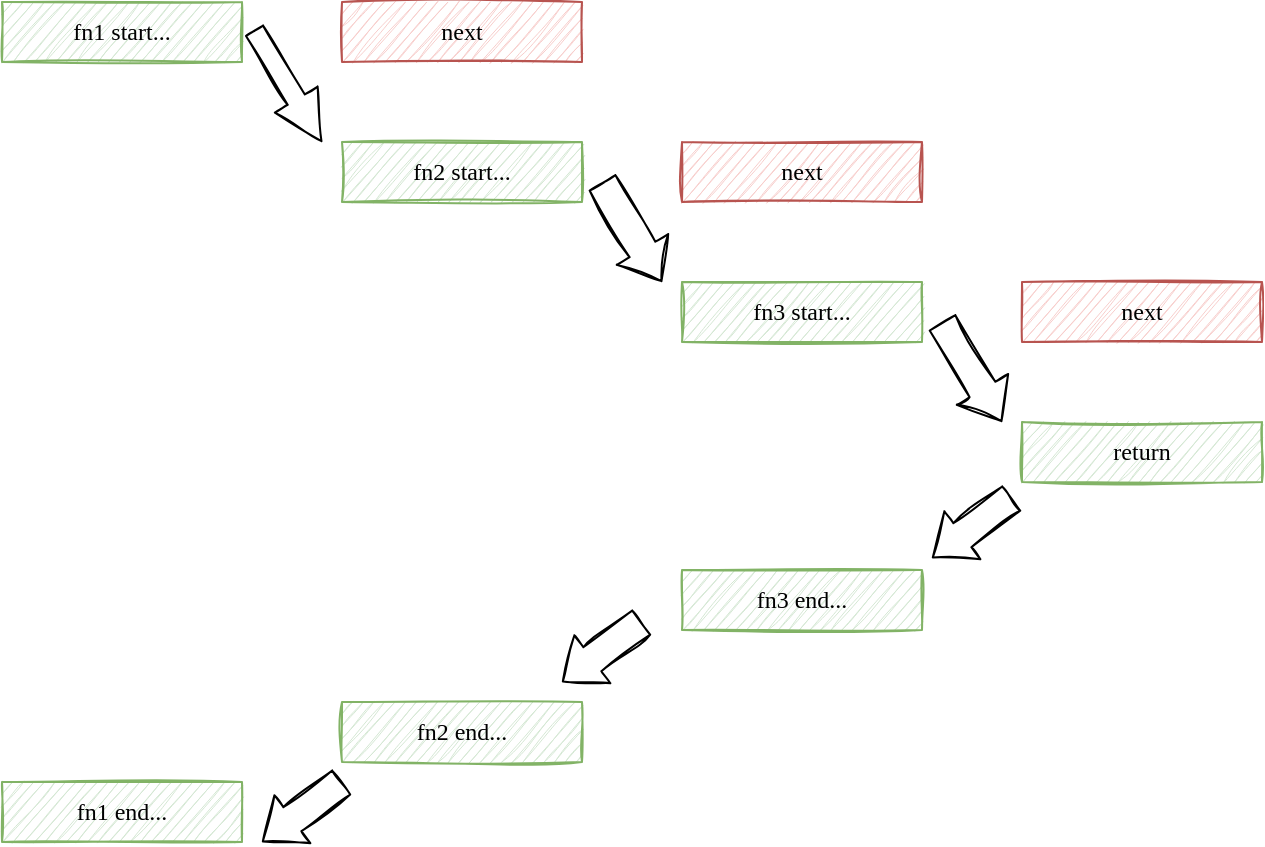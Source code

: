 <mxfile version="19.0.3" type="github">
  <diagram id="cXavkRrdtwPeBTWVCfzo" name="Page-1">
    <mxGraphModel dx="770" dy="535" grid="1" gridSize="10" guides="1" tooltips="1" connect="1" arrows="1" fold="1" page="1" pageScale="1" pageWidth="1169" pageHeight="827" math="0" shadow="0">
      <root>
        <mxCell id="0" />
        <mxCell id="1" parent="0" />
        <mxCell id="rkL-CGtH70exN3sfDx4X-1" value="fn1 start..." style="rounded=0;whiteSpace=wrap;html=1;fontFamily=Comic Sans MS;sketch=1;fillColor=#d5e8d4;strokeColor=#82b366;" vertex="1" parent="1">
          <mxGeometry x="190" y="130" width="120" height="30" as="geometry" />
        </mxCell>
        <mxCell id="rkL-CGtH70exN3sfDx4X-2" value="fn2 start..." style="rounded=0;whiteSpace=wrap;html=1;fontFamily=Comic Sans MS;sketch=1;fillColor=#d5e8d4;strokeColor=#82b366;" vertex="1" parent="1">
          <mxGeometry x="360" y="200" width="120" height="30" as="geometry" />
        </mxCell>
        <mxCell id="rkL-CGtH70exN3sfDx4X-3" value="next" style="rounded=0;whiteSpace=wrap;html=1;fontFamily=Comic Sans MS;sketch=1;fillColor=#f8cecc;strokeColor=#b85450;" vertex="1" parent="1">
          <mxGeometry x="360" y="130" width="120" height="30" as="geometry" />
        </mxCell>
        <mxCell id="rkL-CGtH70exN3sfDx4X-4" value="next" style="rounded=0;whiteSpace=wrap;html=1;fontFamily=Comic Sans MS;sketch=1;fillColor=#f8cecc;strokeColor=#b85450;" vertex="1" parent="1">
          <mxGeometry x="530" y="200" width="120" height="30" as="geometry" />
        </mxCell>
        <mxCell id="rkL-CGtH70exN3sfDx4X-5" value="fn3 start..." style="rounded=0;whiteSpace=wrap;html=1;fontFamily=Comic Sans MS;sketch=1;fillColor=#d5e8d4;strokeColor=#82b366;" vertex="1" parent="1">
          <mxGeometry x="530" y="270" width="120" height="30" as="geometry" />
        </mxCell>
        <mxCell id="rkL-CGtH70exN3sfDx4X-6" value="next" style="rounded=0;whiteSpace=wrap;html=1;fontFamily=Comic Sans MS;sketch=1;fillColor=#f8cecc;strokeColor=#b85450;" vertex="1" parent="1">
          <mxGeometry x="700" y="270" width="120" height="30" as="geometry" />
        </mxCell>
        <mxCell id="rkL-CGtH70exN3sfDx4X-7" value="return" style="rounded=0;whiteSpace=wrap;html=1;fontFamily=Comic Sans MS;sketch=1;fillColor=#d5e8d4;strokeColor=#82b366;" vertex="1" parent="1">
          <mxGeometry x="700" y="340" width="120" height="30" as="geometry" />
        </mxCell>
        <mxCell id="rkL-CGtH70exN3sfDx4X-8" value="fn3 end..." style="rounded=0;whiteSpace=wrap;html=1;fontFamily=Comic Sans MS;sketch=1;fillColor=#d5e8d4;strokeColor=#82b366;" vertex="1" parent="1">
          <mxGeometry x="530" y="414" width="120" height="30" as="geometry" />
        </mxCell>
        <mxCell id="rkL-CGtH70exN3sfDx4X-9" value="fn2 end..." style="rounded=0;whiteSpace=wrap;html=1;fontFamily=Comic Sans MS;sketch=1;fillColor=#d5e8d4;strokeColor=#82b366;" vertex="1" parent="1">
          <mxGeometry x="360" y="480" width="120" height="30" as="geometry" />
        </mxCell>
        <mxCell id="rkL-CGtH70exN3sfDx4X-10" value="fn1 end..." style="rounded=0;whiteSpace=wrap;html=1;fontFamily=Comic Sans MS;sketch=1;fillColor=#d5e8d4;strokeColor=#82b366;" vertex="1" parent="1">
          <mxGeometry x="190" y="520" width="120" height="30" as="geometry" />
        </mxCell>
        <mxCell id="rkL-CGtH70exN3sfDx4X-11" value="" style="shape=flexArrow;endArrow=classic;html=1;rounded=0;sketch=1;fontFamily=Comic Sans MS;curved=1;endWidth=14;endSize=7.77;" edge="1" parent="1">
          <mxGeometry width="50" height="50" relative="1" as="geometry">
            <mxPoint x="316" y="144" as="sourcePoint" />
            <mxPoint x="350" y="200" as="targetPoint" />
          </mxGeometry>
        </mxCell>
        <mxCell id="rkL-CGtH70exN3sfDx4X-12" value="" style="shape=flexArrow;endArrow=classic;html=1;rounded=0;sketch=1;fontFamily=Comic Sans MS;curved=1;endWidth=14;endSize=5.83;width=15;" edge="1" parent="1">
          <mxGeometry width="50" height="50" relative="1" as="geometry">
            <mxPoint x="490" y="220" as="sourcePoint" />
            <mxPoint x="520" y="270" as="targetPoint" />
          </mxGeometry>
        </mxCell>
        <mxCell id="rkL-CGtH70exN3sfDx4X-14" value="" style="shape=flexArrow;endArrow=classic;html=1;rounded=0;sketch=1;fontFamily=Comic Sans MS;curved=1;endWidth=14;endSize=5.83;width=15;" edge="1" parent="1">
          <mxGeometry width="50" height="50" relative="1" as="geometry">
            <mxPoint x="660" y="290" as="sourcePoint" />
            <mxPoint x="690" y="340" as="targetPoint" />
          </mxGeometry>
        </mxCell>
        <mxCell id="rkL-CGtH70exN3sfDx4X-15" value="" style="shape=flexArrow;endArrow=classic;html=1;rounded=0;sketch=1;fontFamily=Comic Sans MS;curved=1;endWidth=14;endSize=5.83;width=15;exitX=0;exitY=1;exitDx=0;exitDy=0;" edge="1" parent="1">
          <mxGeometry width="50" height="50" relative="1" as="geometry">
            <mxPoint x="695" y="378" as="sourcePoint" />
            <mxPoint x="655" y="408" as="targetPoint" />
          </mxGeometry>
        </mxCell>
        <mxCell id="rkL-CGtH70exN3sfDx4X-16" value="" style="shape=flexArrow;endArrow=classic;html=1;rounded=0;sketch=1;fontFamily=Comic Sans MS;curved=1;endWidth=14;endSize=5.83;width=15;exitX=0;exitY=1;exitDx=0;exitDy=0;" edge="1" parent="1">
          <mxGeometry width="50" height="50" relative="1" as="geometry">
            <mxPoint x="510" y="440" as="sourcePoint" />
            <mxPoint x="470" y="470" as="targetPoint" />
          </mxGeometry>
        </mxCell>
        <mxCell id="rkL-CGtH70exN3sfDx4X-17" value="" style="shape=flexArrow;endArrow=classic;html=1;rounded=0;sketch=1;fontFamily=Comic Sans MS;curved=1;endWidth=14;endSize=5.83;width=15;exitX=0;exitY=1;exitDx=0;exitDy=0;" edge="1" parent="1">
          <mxGeometry width="50" height="50" relative="1" as="geometry">
            <mxPoint x="360" y="520" as="sourcePoint" />
            <mxPoint x="320" y="550" as="targetPoint" />
          </mxGeometry>
        </mxCell>
      </root>
    </mxGraphModel>
  </diagram>
</mxfile>
